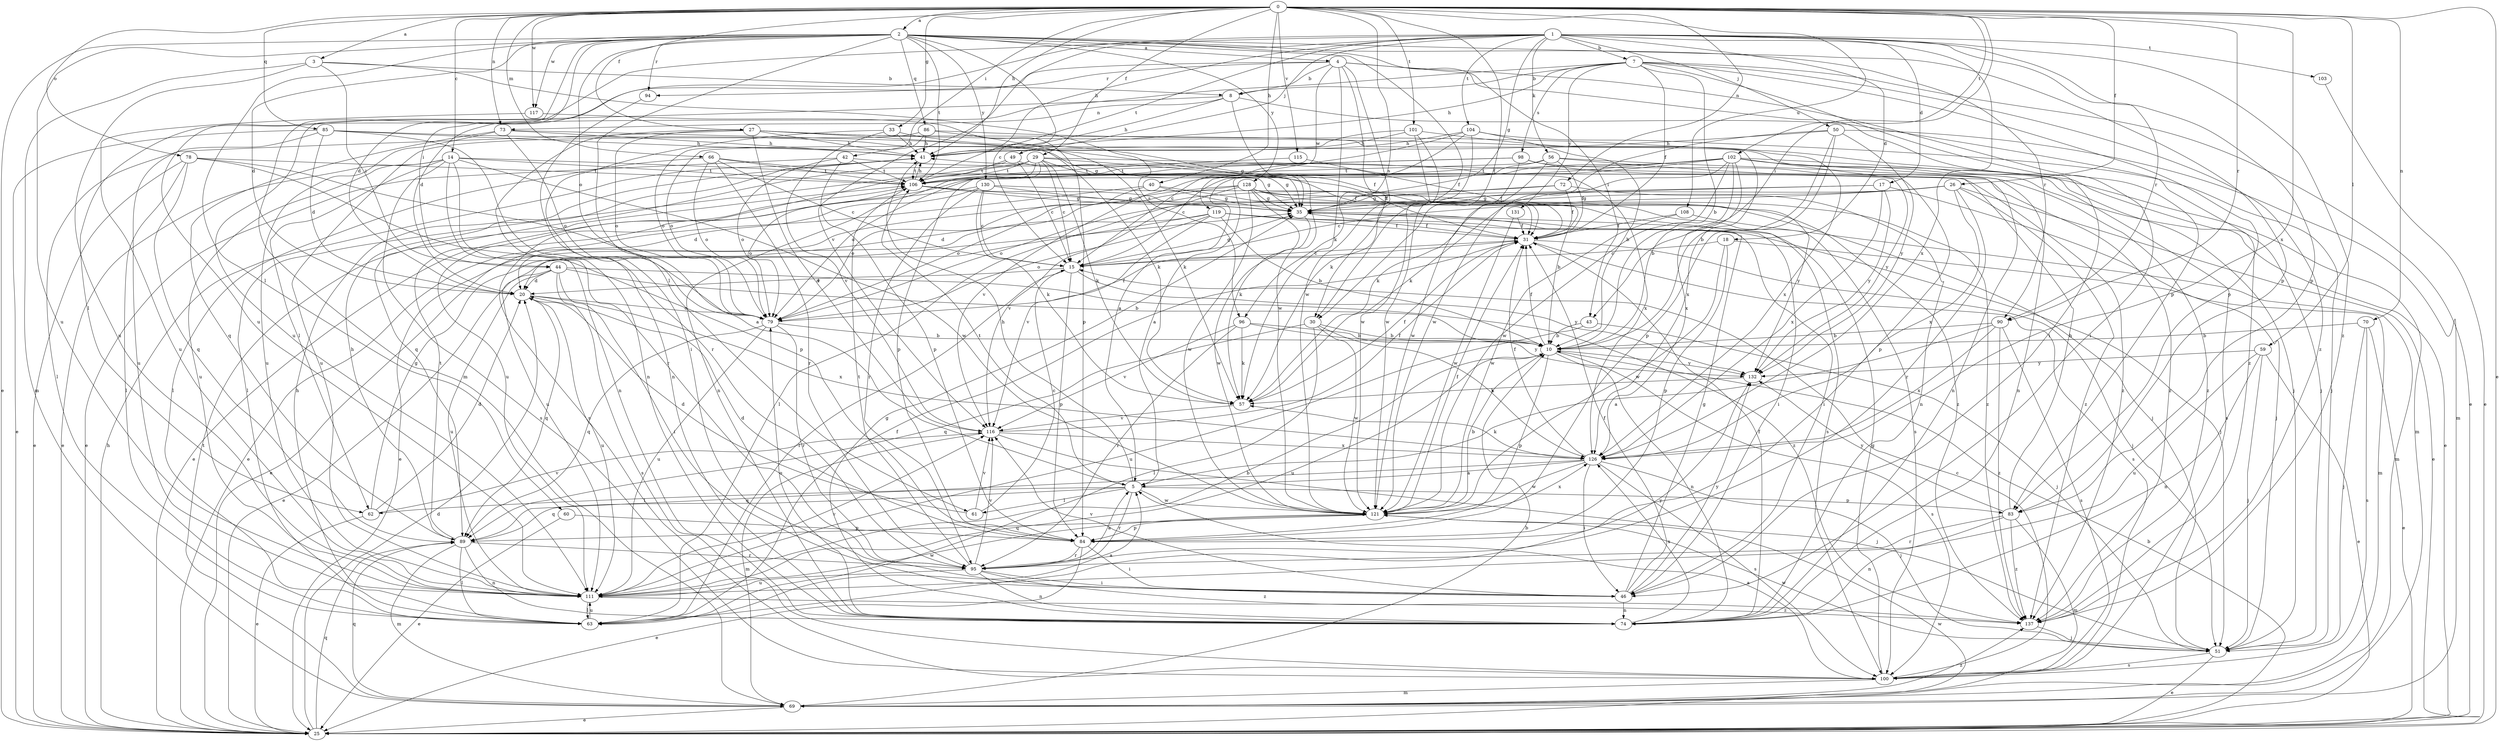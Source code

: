 strict digraph  {
0;
1;
2;
3;
4;
5;
7;
8;
10;
14;
15;
17;
18;
20;
25;
26;
27;
29;
30;
31;
33;
35;
40;
41;
42;
43;
44;
46;
49;
50;
51;
56;
57;
59;
60;
61;
62;
63;
66;
69;
70;
72;
73;
74;
78;
79;
83;
84;
85;
86;
89;
90;
94;
95;
96;
98;
100;
101;
102;
103;
104;
106;
108;
111;
115;
116;
117;
119;
121;
126;
128;
130;
131;
132;
137;
0 -> 2  [label=a];
0 -> 3  [label=a];
0 -> 14  [label=c];
0 -> 25  [label=e];
0 -> 26  [label=f];
0 -> 27  [label=f];
0 -> 29  [label=f];
0 -> 30  [label=f];
0 -> 33  [label=g];
0 -> 40  [label=h];
0 -> 41  [label=h];
0 -> 42  [label=i];
0 -> 43  [label=i];
0 -> 59  [label=l];
0 -> 66  [label=m];
0 -> 70  [label=n];
0 -> 72  [label=n];
0 -> 73  [label=n];
0 -> 78  [label=o];
0 -> 85  [label=q];
0 -> 90  [label=r];
0 -> 96  [label=s];
0 -> 101  [label=t];
0 -> 102  [label=t];
0 -> 108  [label=u];
0 -> 115  [label=v];
0 -> 117  [label=w];
0 -> 126  [label=x];
1 -> 7  [label=b];
1 -> 17  [label=d];
1 -> 18  [label=d];
1 -> 20  [label=d];
1 -> 35  [label=g];
1 -> 41  [label=h];
1 -> 49  [label=j];
1 -> 50  [label=j];
1 -> 56  [label=k];
1 -> 83  [label=p];
1 -> 90  [label=r];
1 -> 103  [label=t];
1 -> 104  [label=t];
1 -> 106  [label=t];
1 -> 111  [label=u];
1 -> 116  [label=v];
1 -> 126  [label=x];
1 -> 137  [label=z];
2 -> 4  [label=a];
2 -> 15  [label=c];
2 -> 20  [label=d];
2 -> 25  [label=e];
2 -> 30  [label=f];
2 -> 43  [label=i];
2 -> 44  [label=i];
2 -> 60  [label=l];
2 -> 61  [label=l];
2 -> 69  [label=m];
2 -> 79  [label=o];
2 -> 83  [label=p];
2 -> 86  [label=q];
2 -> 90  [label=r];
2 -> 94  [label=r];
2 -> 106  [label=t];
2 -> 111  [label=u];
2 -> 117  [label=w];
2 -> 128  [label=y];
2 -> 130  [label=y];
3 -> 8  [label=b];
3 -> 44  [label=i];
3 -> 69  [label=m];
3 -> 96  [label=s];
3 -> 111  [label=u];
4 -> 8  [label=b];
4 -> 30  [label=f];
4 -> 46  [label=i];
4 -> 57  [label=k];
4 -> 83  [label=p];
4 -> 94  [label=r];
4 -> 111  [label=u];
4 -> 119  [label=w];
4 -> 121  [label=w];
5 -> 41  [label=h];
5 -> 61  [label=l];
5 -> 62  [label=l];
5 -> 83  [label=p];
5 -> 89  [label=q];
5 -> 95  [label=r];
5 -> 106  [label=t];
5 -> 121  [label=w];
7 -> 8  [label=b];
7 -> 10  [label=b];
7 -> 20  [label=d];
7 -> 25  [label=e];
7 -> 31  [label=f];
7 -> 41  [label=h];
7 -> 46  [label=i];
7 -> 83  [label=p];
7 -> 98  [label=s];
7 -> 131  [label=y];
7 -> 137  [label=z];
8 -> 41  [label=h];
8 -> 62  [label=l];
8 -> 73  [label=n];
8 -> 121  [label=w];
8 -> 137  [label=z];
10 -> 31  [label=f];
10 -> 74  [label=n];
10 -> 84  [label=p];
10 -> 100  [label=s];
10 -> 111  [label=u];
10 -> 132  [label=y];
14 -> 25  [label=e];
14 -> 35  [label=g];
14 -> 62  [label=l];
14 -> 74  [label=n];
14 -> 95  [label=r];
14 -> 100  [label=s];
14 -> 106  [label=t];
14 -> 111  [label=u];
14 -> 121  [label=w];
15 -> 20  [label=d];
15 -> 35  [label=g];
15 -> 63  [label=l];
15 -> 84  [label=p];
15 -> 132  [label=y];
17 -> 35  [label=g];
17 -> 51  [label=j];
17 -> 63  [label=l];
17 -> 126  [label=x];
17 -> 132  [label=y];
18 -> 15  [label=c];
18 -> 69  [label=m];
18 -> 84  [label=p];
18 -> 121  [label=w];
20 -> 79  [label=o];
20 -> 89  [label=q];
20 -> 111  [label=u];
20 -> 126  [label=x];
25 -> 10  [label=b];
25 -> 20  [label=d];
25 -> 41  [label=h];
25 -> 89  [label=q];
25 -> 121  [label=w];
26 -> 15  [label=c];
26 -> 25  [label=e];
26 -> 35  [label=g];
26 -> 79  [label=o];
26 -> 95  [label=r];
26 -> 126  [label=x];
26 -> 137  [label=z];
27 -> 41  [label=h];
27 -> 51  [label=j];
27 -> 57  [label=k];
27 -> 63  [label=l];
27 -> 74  [label=n];
27 -> 79  [label=o];
27 -> 116  [label=v];
27 -> 126  [label=x];
29 -> 15  [label=c];
29 -> 31  [label=f];
29 -> 35  [label=g];
29 -> 57  [label=k];
29 -> 63  [label=l];
29 -> 74  [label=n];
29 -> 84  [label=p];
29 -> 100  [label=s];
29 -> 106  [label=t];
29 -> 137  [label=z];
30 -> 10  [label=b];
30 -> 63  [label=l];
30 -> 89  [label=q];
30 -> 121  [label=w];
30 -> 126  [label=x];
31 -> 15  [label=c];
31 -> 51  [label=j];
31 -> 100  [label=s];
33 -> 31  [label=f];
33 -> 41  [label=h];
33 -> 74  [label=n];
33 -> 116  [label=v];
35 -> 31  [label=f];
35 -> 46  [label=i];
35 -> 121  [label=w];
40 -> 25  [label=e];
40 -> 35  [label=g];
40 -> 79  [label=o];
40 -> 100  [label=s];
41 -> 106  [label=t];
42 -> 25  [label=e];
42 -> 79  [label=o];
42 -> 84  [label=p];
42 -> 106  [label=t];
42 -> 126  [label=x];
43 -> 10  [label=b];
43 -> 51  [label=j];
43 -> 111  [label=u];
44 -> 10  [label=b];
44 -> 20  [label=d];
44 -> 25  [label=e];
44 -> 46  [label=i];
44 -> 100  [label=s];
44 -> 111  [label=u];
44 -> 137  [label=z];
46 -> 31  [label=f];
46 -> 35  [label=g];
46 -> 74  [label=n];
46 -> 116  [label=v];
46 -> 132  [label=y];
49 -> 15  [label=c];
49 -> 31  [label=f];
49 -> 89  [label=q];
49 -> 106  [label=t];
50 -> 10  [label=b];
50 -> 41  [label=h];
50 -> 69  [label=m];
50 -> 84  [label=p];
50 -> 121  [label=w];
50 -> 132  [label=y];
51 -> 25  [label=e];
51 -> 100  [label=s];
51 -> 121  [label=w];
56 -> 25  [label=e];
56 -> 31  [label=f];
56 -> 57  [label=k];
56 -> 74  [label=n];
56 -> 106  [label=t];
56 -> 111  [label=u];
57 -> 31  [label=f];
57 -> 116  [label=v];
59 -> 25  [label=e];
59 -> 51  [label=j];
59 -> 74  [label=n];
59 -> 111  [label=u];
59 -> 132  [label=y];
60 -> 25  [label=e];
60 -> 84  [label=p];
61 -> 15  [label=c];
61 -> 20  [label=d];
61 -> 116  [label=v];
62 -> 20  [label=d];
62 -> 25  [label=e];
62 -> 35  [label=g];
62 -> 116  [label=v];
63 -> 5  [label=a];
63 -> 31  [label=f];
63 -> 41  [label=h];
63 -> 111  [label=u];
63 -> 132  [label=y];
66 -> 15  [label=c];
66 -> 63  [label=l];
66 -> 79  [label=o];
66 -> 95  [label=r];
66 -> 106  [label=t];
66 -> 137  [label=z];
69 -> 10  [label=b];
69 -> 25  [label=e];
69 -> 89  [label=q];
69 -> 106  [label=t];
69 -> 137  [label=z];
70 -> 10  [label=b];
70 -> 25  [label=e];
70 -> 51  [label=j];
70 -> 100  [label=s];
72 -> 20  [label=d];
72 -> 31  [label=f];
72 -> 35  [label=g];
72 -> 74  [label=n];
73 -> 35  [label=g];
73 -> 41  [label=h];
73 -> 79  [label=o];
73 -> 89  [label=q];
73 -> 111  [label=u];
74 -> 31  [label=f];
74 -> 35  [label=g];
74 -> 79  [label=o];
74 -> 126  [label=x];
78 -> 5  [label=a];
78 -> 25  [label=e];
78 -> 63  [label=l];
78 -> 84  [label=p];
78 -> 89  [label=q];
78 -> 106  [label=t];
79 -> 10  [label=b];
79 -> 31  [label=f];
79 -> 89  [label=q];
79 -> 95  [label=r];
79 -> 111  [label=u];
83 -> 41  [label=h];
83 -> 69  [label=m];
83 -> 74  [label=n];
83 -> 95  [label=r];
83 -> 132  [label=y];
83 -> 137  [label=z];
84 -> 20  [label=d];
84 -> 25  [label=e];
84 -> 46  [label=i];
84 -> 95  [label=r];
85 -> 20  [label=d];
85 -> 25  [label=e];
85 -> 35  [label=g];
85 -> 41  [label=h];
85 -> 95  [label=r];
85 -> 111  [label=u];
86 -> 41  [label=h];
86 -> 51  [label=j];
86 -> 57  [label=k];
86 -> 79  [label=o];
86 -> 111  [label=u];
89 -> 41  [label=h];
89 -> 63  [label=l];
89 -> 69  [label=m];
89 -> 74  [label=n];
89 -> 95  [label=r];
89 -> 106  [label=t];
90 -> 5  [label=a];
90 -> 10  [label=b];
90 -> 100  [label=s];
90 -> 126  [label=x];
90 -> 137  [label=z];
94 -> 46  [label=i];
95 -> 5  [label=a];
95 -> 46  [label=i];
95 -> 74  [label=n];
95 -> 106  [label=t];
95 -> 111  [label=u];
95 -> 116  [label=v];
95 -> 137  [label=z];
96 -> 10  [label=b];
96 -> 57  [label=k];
96 -> 95  [label=r];
96 -> 116  [label=v];
96 -> 132  [label=y];
98 -> 79  [label=o];
98 -> 106  [label=t];
98 -> 121  [label=w];
98 -> 132  [label=y];
98 -> 137  [label=z];
100 -> 5  [label=a];
100 -> 15  [label=c];
100 -> 35  [label=g];
100 -> 69  [label=m];
101 -> 41  [label=h];
101 -> 57  [label=k];
101 -> 79  [label=o];
101 -> 121  [label=w];
101 -> 126  [label=x];
102 -> 5  [label=a];
102 -> 10  [label=b];
102 -> 15  [label=c];
102 -> 57  [label=k];
102 -> 69  [label=m];
102 -> 74  [label=n];
102 -> 84  [label=p];
102 -> 100  [label=s];
102 -> 106  [label=t];
102 -> 116  [label=v];
102 -> 121  [label=w];
102 -> 126  [label=x];
103 -> 25  [label=e];
104 -> 5  [label=a];
104 -> 10  [label=b];
104 -> 15  [label=c];
104 -> 41  [label=h];
104 -> 51  [label=j];
104 -> 121  [label=w];
106 -> 35  [label=g];
106 -> 41  [label=h];
106 -> 51  [label=j];
106 -> 79  [label=o];
106 -> 100  [label=s];
108 -> 31  [label=f];
108 -> 69  [label=m];
108 -> 121  [label=w];
111 -> 10  [label=b];
111 -> 63  [label=l];
111 -> 116  [label=v];
111 -> 121  [label=w];
111 -> 137  [label=z];
115 -> 31  [label=f];
115 -> 106  [label=t];
116 -> 31  [label=f];
116 -> 51  [label=j];
116 -> 69  [label=m];
116 -> 126  [label=x];
117 -> 84  [label=p];
117 -> 111  [label=u];
119 -> 10  [label=b];
119 -> 25  [label=e];
119 -> 31  [label=f];
119 -> 46  [label=i];
119 -> 51  [label=j];
119 -> 79  [label=o];
119 -> 111  [label=u];
119 -> 116  [label=v];
121 -> 10  [label=b];
121 -> 31  [label=f];
121 -> 84  [label=p];
121 -> 89  [label=q];
121 -> 126  [label=x];
126 -> 5  [label=a];
126 -> 31  [label=f];
126 -> 46  [label=i];
126 -> 51  [label=j];
126 -> 57  [label=k];
126 -> 89  [label=q];
126 -> 100  [label=s];
126 -> 121  [label=w];
128 -> 10  [label=b];
128 -> 25  [label=e];
128 -> 35  [label=g];
128 -> 57  [label=k];
128 -> 79  [label=o];
128 -> 116  [label=v];
128 -> 121  [label=w];
128 -> 132  [label=y];
128 -> 137  [label=z];
130 -> 15  [label=c];
130 -> 20  [label=d];
130 -> 25  [label=e];
130 -> 35  [label=g];
130 -> 57  [label=k];
130 -> 95  [label=r];
130 -> 137  [label=z];
131 -> 31  [label=f];
131 -> 121  [label=w];
132 -> 57  [label=k];
137 -> 51  [label=j];
}
